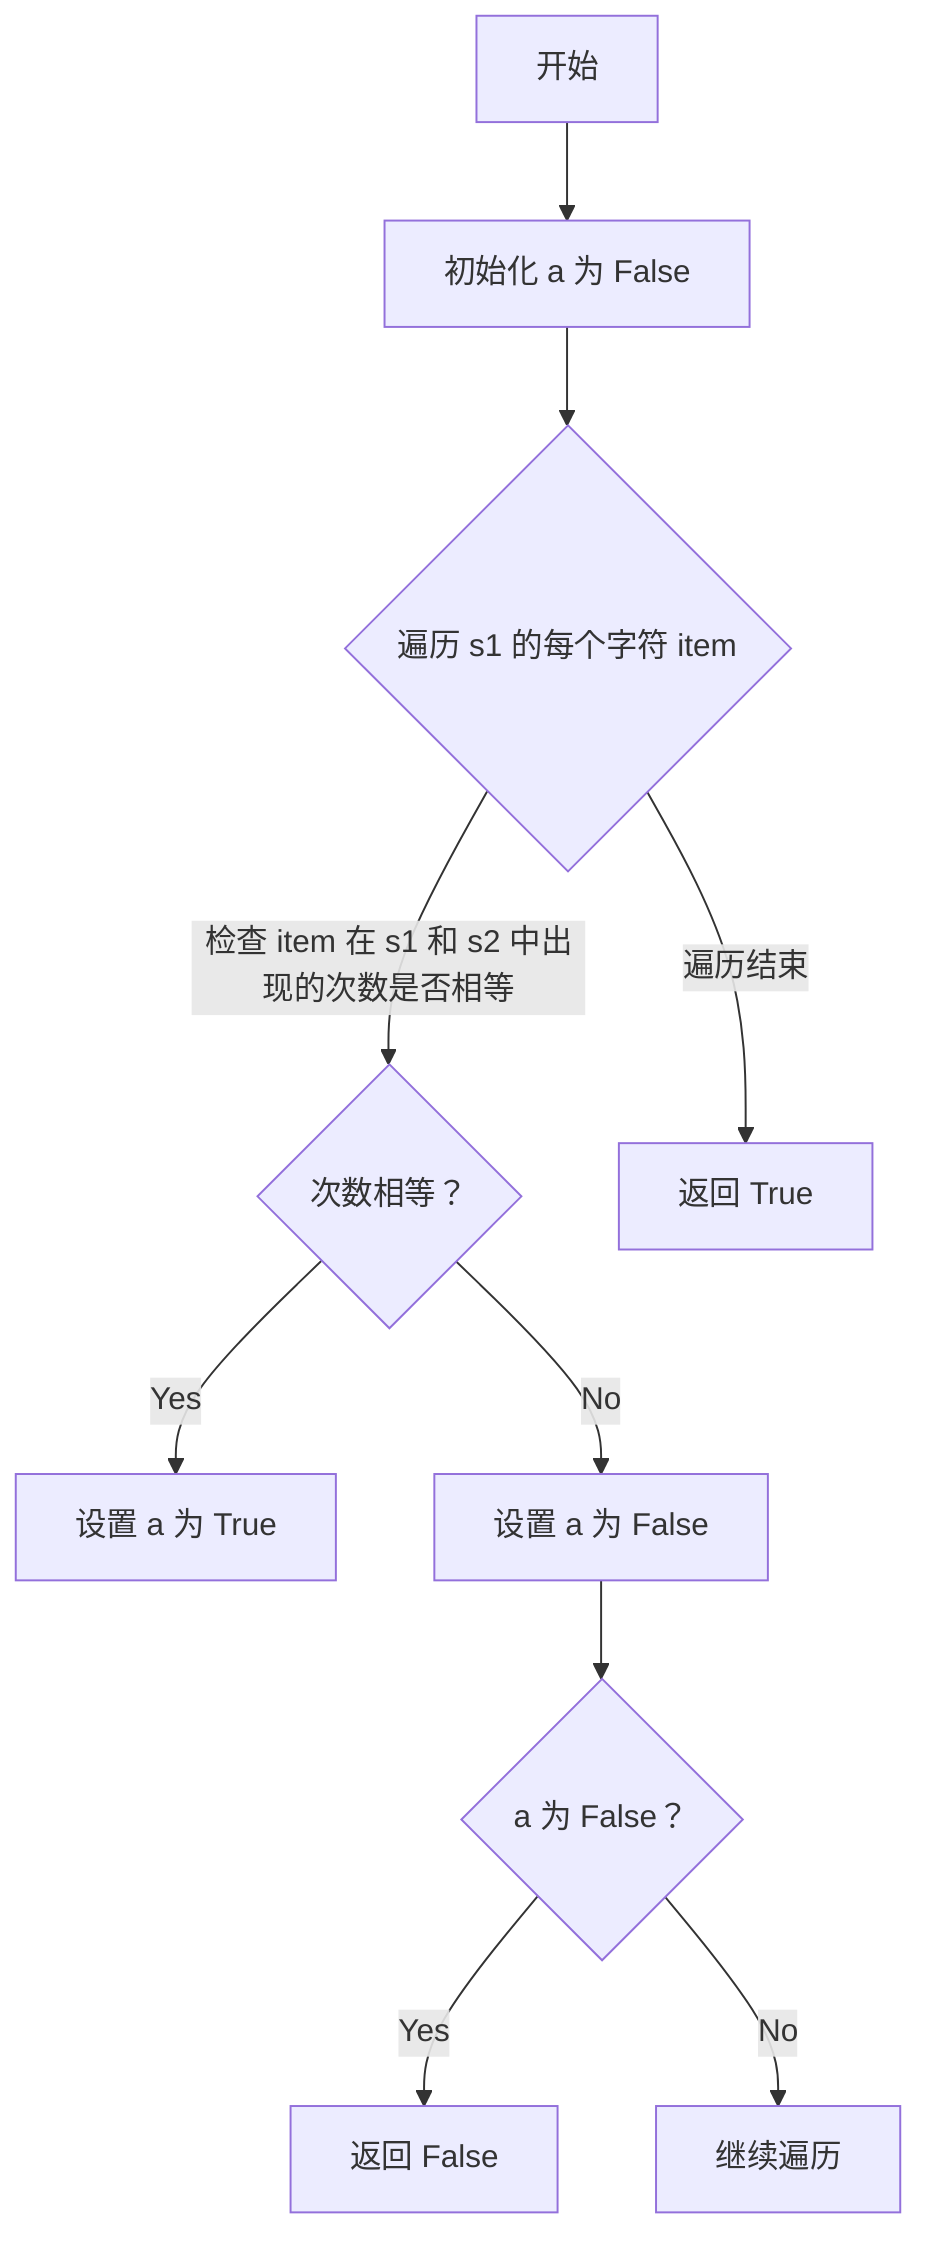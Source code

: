 flowchart TD
    Start[开始] --> A[初始化 a 为 False]
    A --> B{遍历 s1 的每个字符 item}
    B -->|检查 item 在 s1 和 s2 中出现的次数是否相等| C{次数相等？}
    C -->|Yes| D[设置 a 为 True]
    C -->|No| E[设置 a 为 False]
    E --> F{a 为 False？}
    F -->|Yes| G[返回 False]
    F -->|No| H[继续遍历]
    B -->|遍历结束| I[返回 True]
